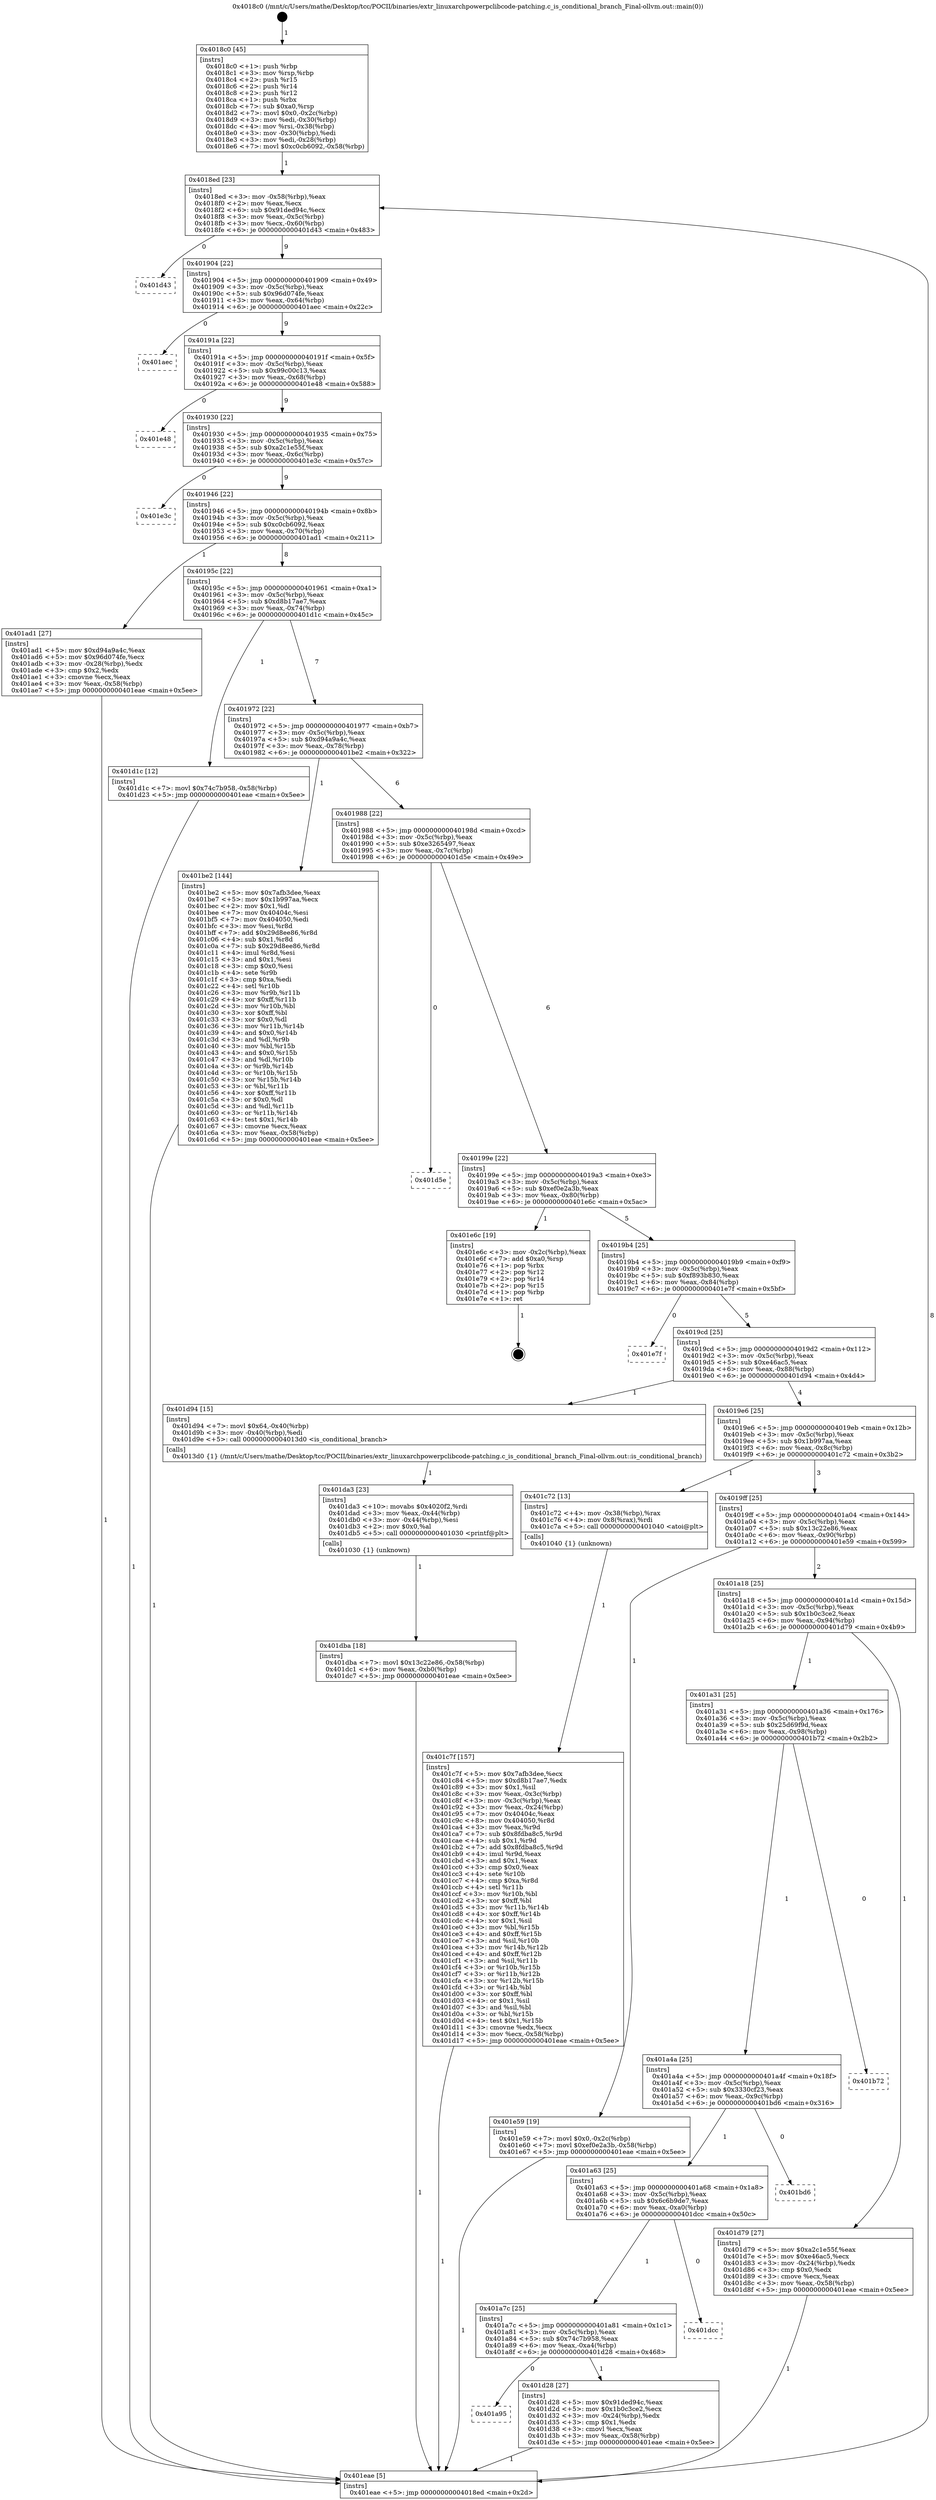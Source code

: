 digraph "0x4018c0" {
  label = "0x4018c0 (/mnt/c/Users/mathe/Desktop/tcc/POCII/binaries/extr_linuxarchpowerpclibcode-patching.c_is_conditional_branch_Final-ollvm.out::main(0))"
  labelloc = "t"
  node[shape=record]

  Entry [label="",width=0.3,height=0.3,shape=circle,fillcolor=black,style=filled]
  "0x4018ed" [label="{
     0x4018ed [23]\l
     | [instrs]\l
     &nbsp;&nbsp;0x4018ed \<+3\>: mov -0x58(%rbp),%eax\l
     &nbsp;&nbsp;0x4018f0 \<+2\>: mov %eax,%ecx\l
     &nbsp;&nbsp;0x4018f2 \<+6\>: sub $0x91ded94c,%ecx\l
     &nbsp;&nbsp;0x4018f8 \<+3\>: mov %eax,-0x5c(%rbp)\l
     &nbsp;&nbsp;0x4018fb \<+3\>: mov %ecx,-0x60(%rbp)\l
     &nbsp;&nbsp;0x4018fe \<+6\>: je 0000000000401d43 \<main+0x483\>\l
  }"]
  "0x401d43" [label="{
     0x401d43\l
  }", style=dashed]
  "0x401904" [label="{
     0x401904 [22]\l
     | [instrs]\l
     &nbsp;&nbsp;0x401904 \<+5\>: jmp 0000000000401909 \<main+0x49\>\l
     &nbsp;&nbsp;0x401909 \<+3\>: mov -0x5c(%rbp),%eax\l
     &nbsp;&nbsp;0x40190c \<+5\>: sub $0x96d074fe,%eax\l
     &nbsp;&nbsp;0x401911 \<+3\>: mov %eax,-0x64(%rbp)\l
     &nbsp;&nbsp;0x401914 \<+6\>: je 0000000000401aec \<main+0x22c\>\l
  }"]
  Exit [label="",width=0.3,height=0.3,shape=circle,fillcolor=black,style=filled,peripheries=2]
  "0x401aec" [label="{
     0x401aec\l
  }", style=dashed]
  "0x40191a" [label="{
     0x40191a [22]\l
     | [instrs]\l
     &nbsp;&nbsp;0x40191a \<+5\>: jmp 000000000040191f \<main+0x5f\>\l
     &nbsp;&nbsp;0x40191f \<+3\>: mov -0x5c(%rbp),%eax\l
     &nbsp;&nbsp;0x401922 \<+5\>: sub $0x99c00c13,%eax\l
     &nbsp;&nbsp;0x401927 \<+3\>: mov %eax,-0x68(%rbp)\l
     &nbsp;&nbsp;0x40192a \<+6\>: je 0000000000401e48 \<main+0x588\>\l
  }"]
  "0x401dba" [label="{
     0x401dba [18]\l
     | [instrs]\l
     &nbsp;&nbsp;0x401dba \<+7\>: movl $0x13c22e86,-0x58(%rbp)\l
     &nbsp;&nbsp;0x401dc1 \<+6\>: mov %eax,-0xb0(%rbp)\l
     &nbsp;&nbsp;0x401dc7 \<+5\>: jmp 0000000000401eae \<main+0x5ee\>\l
  }"]
  "0x401e48" [label="{
     0x401e48\l
  }", style=dashed]
  "0x401930" [label="{
     0x401930 [22]\l
     | [instrs]\l
     &nbsp;&nbsp;0x401930 \<+5\>: jmp 0000000000401935 \<main+0x75\>\l
     &nbsp;&nbsp;0x401935 \<+3\>: mov -0x5c(%rbp),%eax\l
     &nbsp;&nbsp;0x401938 \<+5\>: sub $0xa2c1e55f,%eax\l
     &nbsp;&nbsp;0x40193d \<+3\>: mov %eax,-0x6c(%rbp)\l
     &nbsp;&nbsp;0x401940 \<+6\>: je 0000000000401e3c \<main+0x57c\>\l
  }"]
  "0x401da3" [label="{
     0x401da3 [23]\l
     | [instrs]\l
     &nbsp;&nbsp;0x401da3 \<+10\>: movabs $0x4020f2,%rdi\l
     &nbsp;&nbsp;0x401dad \<+3\>: mov %eax,-0x44(%rbp)\l
     &nbsp;&nbsp;0x401db0 \<+3\>: mov -0x44(%rbp),%esi\l
     &nbsp;&nbsp;0x401db3 \<+2\>: mov $0x0,%al\l
     &nbsp;&nbsp;0x401db5 \<+5\>: call 0000000000401030 \<printf@plt\>\l
     | [calls]\l
     &nbsp;&nbsp;0x401030 \{1\} (unknown)\l
  }"]
  "0x401e3c" [label="{
     0x401e3c\l
  }", style=dashed]
  "0x401946" [label="{
     0x401946 [22]\l
     | [instrs]\l
     &nbsp;&nbsp;0x401946 \<+5\>: jmp 000000000040194b \<main+0x8b\>\l
     &nbsp;&nbsp;0x40194b \<+3\>: mov -0x5c(%rbp),%eax\l
     &nbsp;&nbsp;0x40194e \<+5\>: sub $0xc0cb6092,%eax\l
     &nbsp;&nbsp;0x401953 \<+3\>: mov %eax,-0x70(%rbp)\l
     &nbsp;&nbsp;0x401956 \<+6\>: je 0000000000401ad1 \<main+0x211\>\l
  }"]
  "0x401a95" [label="{
     0x401a95\l
  }", style=dashed]
  "0x401ad1" [label="{
     0x401ad1 [27]\l
     | [instrs]\l
     &nbsp;&nbsp;0x401ad1 \<+5\>: mov $0xd94a9a4c,%eax\l
     &nbsp;&nbsp;0x401ad6 \<+5\>: mov $0x96d074fe,%ecx\l
     &nbsp;&nbsp;0x401adb \<+3\>: mov -0x28(%rbp),%edx\l
     &nbsp;&nbsp;0x401ade \<+3\>: cmp $0x2,%edx\l
     &nbsp;&nbsp;0x401ae1 \<+3\>: cmovne %ecx,%eax\l
     &nbsp;&nbsp;0x401ae4 \<+3\>: mov %eax,-0x58(%rbp)\l
     &nbsp;&nbsp;0x401ae7 \<+5\>: jmp 0000000000401eae \<main+0x5ee\>\l
  }"]
  "0x40195c" [label="{
     0x40195c [22]\l
     | [instrs]\l
     &nbsp;&nbsp;0x40195c \<+5\>: jmp 0000000000401961 \<main+0xa1\>\l
     &nbsp;&nbsp;0x401961 \<+3\>: mov -0x5c(%rbp),%eax\l
     &nbsp;&nbsp;0x401964 \<+5\>: sub $0xd8b17ae7,%eax\l
     &nbsp;&nbsp;0x401969 \<+3\>: mov %eax,-0x74(%rbp)\l
     &nbsp;&nbsp;0x40196c \<+6\>: je 0000000000401d1c \<main+0x45c\>\l
  }"]
  "0x401eae" [label="{
     0x401eae [5]\l
     | [instrs]\l
     &nbsp;&nbsp;0x401eae \<+5\>: jmp 00000000004018ed \<main+0x2d\>\l
  }"]
  "0x4018c0" [label="{
     0x4018c0 [45]\l
     | [instrs]\l
     &nbsp;&nbsp;0x4018c0 \<+1\>: push %rbp\l
     &nbsp;&nbsp;0x4018c1 \<+3\>: mov %rsp,%rbp\l
     &nbsp;&nbsp;0x4018c4 \<+2\>: push %r15\l
     &nbsp;&nbsp;0x4018c6 \<+2\>: push %r14\l
     &nbsp;&nbsp;0x4018c8 \<+2\>: push %r12\l
     &nbsp;&nbsp;0x4018ca \<+1\>: push %rbx\l
     &nbsp;&nbsp;0x4018cb \<+7\>: sub $0xa0,%rsp\l
     &nbsp;&nbsp;0x4018d2 \<+7\>: movl $0x0,-0x2c(%rbp)\l
     &nbsp;&nbsp;0x4018d9 \<+3\>: mov %edi,-0x30(%rbp)\l
     &nbsp;&nbsp;0x4018dc \<+4\>: mov %rsi,-0x38(%rbp)\l
     &nbsp;&nbsp;0x4018e0 \<+3\>: mov -0x30(%rbp),%edi\l
     &nbsp;&nbsp;0x4018e3 \<+3\>: mov %edi,-0x28(%rbp)\l
     &nbsp;&nbsp;0x4018e6 \<+7\>: movl $0xc0cb6092,-0x58(%rbp)\l
  }"]
  "0x401d28" [label="{
     0x401d28 [27]\l
     | [instrs]\l
     &nbsp;&nbsp;0x401d28 \<+5\>: mov $0x91ded94c,%eax\l
     &nbsp;&nbsp;0x401d2d \<+5\>: mov $0x1b0c3ce2,%ecx\l
     &nbsp;&nbsp;0x401d32 \<+3\>: mov -0x24(%rbp),%edx\l
     &nbsp;&nbsp;0x401d35 \<+3\>: cmp $0x1,%edx\l
     &nbsp;&nbsp;0x401d38 \<+3\>: cmovl %ecx,%eax\l
     &nbsp;&nbsp;0x401d3b \<+3\>: mov %eax,-0x58(%rbp)\l
     &nbsp;&nbsp;0x401d3e \<+5\>: jmp 0000000000401eae \<main+0x5ee\>\l
  }"]
  "0x401d1c" [label="{
     0x401d1c [12]\l
     | [instrs]\l
     &nbsp;&nbsp;0x401d1c \<+7\>: movl $0x74c7b958,-0x58(%rbp)\l
     &nbsp;&nbsp;0x401d23 \<+5\>: jmp 0000000000401eae \<main+0x5ee\>\l
  }"]
  "0x401972" [label="{
     0x401972 [22]\l
     | [instrs]\l
     &nbsp;&nbsp;0x401972 \<+5\>: jmp 0000000000401977 \<main+0xb7\>\l
     &nbsp;&nbsp;0x401977 \<+3\>: mov -0x5c(%rbp),%eax\l
     &nbsp;&nbsp;0x40197a \<+5\>: sub $0xd94a9a4c,%eax\l
     &nbsp;&nbsp;0x40197f \<+3\>: mov %eax,-0x78(%rbp)\l
     &nbsp;&nbsp;0x401982 \<+6\>: je 0000000000401be2 \<main+0x322\>\l
  }"]
  "0x401a7c" [label="{
     0x401a7c [25]\l
     | [instrs]\l
     &nbsp;&nbsp;0x401a7c \<+5\>: jmp 0000000000401a81 \<main+0x1c1\>\l
     &nbsp;&nbsp;0x401a81 \<+3\>: mov -0x5c(%rbp),%eax\l
     &nbsp;&nbsp;0x401a84 \<+5\>: sub $0x74c7b958,%eax\l
     &nbsp;&nbsp;0x401a89 \<+6\>: mov %eax,-0xa4(%rbp)\l
     &nbsp;&nbsp;0x401a8f \<+6\>: je 0000000000401d28 \<main+0x468\>\l
  }"]
  "0x401be2" [label="{
     0x401be2 [144]\l
     | [instrs]\l
     &nbsp;&nbsp;0x401be2 \<+5\>: mov $0x7afb3dee,%eax\l
     &nbsp;&nbsp;0x401be7 \<+5\>: mov $0x1b997aa,%ecx\l
     &nbsp;&nbsp;0x401bec \<+2\>: mov $0x1,%dl\l
     &nbsp;&nbsp;0x401bee \<+7\>: mov 0x40404c,%esi\l
     &nbsp;&nbsp;0x401bf5 \<+7\>: mov 0x404050,%edi\l
     &nbsp;&nbsp;0x401bfc \<+3\>: mov %esi,%r8d\l
     &nbsp;&nbsp;0x401bff \<+7\>: add $0x29d8ee86,%r8d\l
     &nbsp;&nbsp;0x401c06 \<+4\>: sub $0x1,%r8d\l
     &nbsp;&nbsp;0x401c0a \<+7\>: sub $0x29d8ee86,%r8d\l
     &nbsp;&nbsp;0x401c11 \<+4\>: imul %r8d,%esi\l
     &nbsp;&nbsp;0x401c15 \<+3\>: and $0x1,%esi\l
     &nbsp;&nbsp;0x401c18 \<+3\>: cmp $0x0,%esi\l
     &nbsp;&nbsp;0x401c1b \<+4\>: sete %r9b\l
     &nbsp;&nbsp;0x401c1f \<+3\>: cmp $0xa,%edi\l
     &nbsp;&nbsp;0x401c22 \<+4\>: setl %r10b\l
     &nbsp;&nbsp;0x401c26 \<+3\>: mov %r9b,%r11b\l
     &nbsp;&nbsp;0x401c29 \<+4\>: xor $0xff,%r11b\l
     &nbsp;&nbsp;0x401c2d \<+3\>: mov %r10b,%bl\l
     &nbsp;&nbsp;0x401c30 \<+3\>: xor $0xff,%bl\l
     &nbsp;&nbsp;0x401c33 \<+3\>: xor $0x0,%dl\l
     &nbsp;&nbsp;0x401c36 \<+3\>: mov %r11b,%r14b\l
     &nbsp;&nbsp;0x401c39 \<+4\>: and $0x0,%r14b\l
     &nbsp;&nbsp;0x401c3d \<+3\>: and %dl,%r9b\l
     &nbsp;&nbsp;0x401c40 \<+3\>: mov %bl,%r15b\l
     &nbsp;&nbsp;0x401c43 \<+4\>: and $0x0,%r15b\l
     &nbsp;&nbsp;0x401c47 \<+3\>: and %dl,%r10b\l
     &nbsp;&nbsp;0x401c4a \<+3\>: or %r9b,%r14b\l
     &nbsp;&nbsp;0x401c4d \<+3\>: or %r10b,%r15b\l
     &nbsp;&nbsp;0x401c50 \<+3\>: xor %r15b,%r14b\l
     &nbsp;&nbsp;0x401c53 \<+3\>: or %bl,%r11b\l
     &nbsp;&nbsp;0x401c56 \<+4\>: xor $0xff,%r11b\l
     &nbsp;&nbsp;0x401c5a \<+3\>: or $0x0,%dl\l
     &nbsp;&nbsp;0x401c5d \<+3\>: and %dl,%r11b\l
     &nbsp;&nbsp;0x401c60 \<+3\>: or %r11b,%r14b\l
     &nbsp;&nbsp;0x401c63 \<+4\>: test $0x1,%r14b\l
     &nbsp;&nbsp;0x401c67 \<+3\>: cmovne %ecx,%eax\l
     &nbsp;&nbsp;0x401c6a \<+3\>: mov %eax,-0x58(%rbp)\l
     &nbsp;&nbsp;0x401c6d \<+5\>: jmp 0000000000401eae \<main+0x5ee\>\l
  }"]
  "0x401988" [label="{
     0x401988 [22]\l
     | [instrs]\l
     &nbsp;&nbsp;0x401988 \<+5\>: jmp 000000000040198d \<main+0xcd\>\l
     &nbsp;&nbsp;0x40198d \<+3\>: mov -0x5c(%rbp),%eax\l
     &nbsp;&nbsp;0x401990 \<+5\>: sub $0xe3265497,%eax\l
     &nbsp;&nbsp;0x401995 \<+3\>: mov %eax,-0x7c(%rbp)\l
     &nbsp;&nbsp;0x401998 \<+6\>: je 0000000000401d5e \<main+0x49e\>\l
  }"]
  "0x401dcc" [label="{
     0x401dcc\l
  }", style=dashed]
  "0x401d5e" [label="{
     0x401d5e\l
  }", style=dashed]
  "0x40199e" [label="{
     0x40199e [22]\l
     | [instrs]\l
     &nbsp;&nbsp;0x40199e \<+5\>: jmp 00000000004019a3 \<main+0xe3\>\l
     &nbsp;&nbsp;0x4019a3 \<+3\>: mov -0x5c(%rbp),%eax\l
     &nbsp;&nbsp;0x4019a6 \<+5\>: sub $0xef0e2a3b,%eax\l
     &nbsp;&nbsp;0x4019ab \<+3\>: mov %eax,-0x80(%rbp)\l
     &nbsp;&nbsp;0x4019ae \<+6\>: je 0000000000401e6c \<main+0x5ac\>\l
  }"]
  "0x401a63" [label="{
     0x401a63 [25]\l
     | [instrs]\l
     &nbsp;&nbsp;0x401a63 \<+5\>: jmp 0000000000401a68 \<main+0x1a8\>\l
     &nbsp;&nbsp;0x401a68 \<+3\>: mov -0x5c(%rbp),%eax\l
     &nbsp;&nbsp;0x401a6b \<+5\>: sub $0x6c6b9de7,%eax\l
     &nbsp;&nbsp;0x401a70 \<+6\>: mov %eax,-0xa0(%rbp)\l
     &nbsp;&nbsp;0x401a76 \<+6\>: je 0000000000401dcc \<main+0x50c\>\l
  }"]
  "0x401e6c" [label="{
     0x401e6c [19]\l
     | [instrs]\l
     &nbsp;&nbsp;0x401e6c \<+3\>: mov -0x2c(%rbp),%eax\l
     &nbsp;&nbsp;0x401e6f \<+7\>: add $0xa0,%rsp\l
     &nbsp;&nbsp;0x401e76 \<+1\>: pop %rbx\l
     &nbsp;&nbsp;0x401e77 \<+2\>: pop %r12\l
     &nbsp;&nbsp;0x401e79 \<+2\>: pop %r14\l
     &nbsp;&nbsp;0x401e7b \<+2\>: pop %r15\l
     &nbsp;&nbsp;0x401e7d \<+1\>: pop %rbp\l
     &nbsp;&nbsp;0x401e7e \<+1\>: ret\l
  }"]
  "0x4019b4" [label="{
     0x4019b4 [25]\l
     | [instrs]\l
     &nbsp;&nbsp;0x4019b4 \<+5\>: jmp 00000000004019b9 \<main+0xf9\>\l
     &nbsp;&nbsp;0x4019b9 \<+3\>: mov -0x5c(%rbp),%eax\l
     &nbsp;&nbsp;0x4019bc \<+5\>: sub $0xf893b830,%eax\l
     &nbsp;&nbsp;0x4019c1 \<+6\>: mov %eax,-0x84(%rbp)\l
     &nbsp;&nbsp;0x4019c7 \<+6\>: je 0000000000401e7f \<main+0x5bf\>\l
  }"]
  "0x401bd6" [label="{
     0x401bd6\l
  }", style=dashed]
  "0x401e7f" [label="{
     0x401e7f\l
  }", style=dashed]
  "0x4019cd" [label="{
     0x4019cd [25]\l
     | [instrs]\l
     &nbsp;&nbsp;0x4019cd \<+5\>: jmp 00000000004019d2 \<main+0x112\>\l
     &nbsp;&nbsp;0x4019d2 \<+3\>: mov -0x5c(%rbp),%eax\l
     &nbsp;&nbsp;0x4019d5 \<+5\>: sub $0xe46ac5,%eax\l
     &nbsp;&nbsp;0x4019da \<+6\>: mov %eax,-0x88(%rbp)\l
     &nbsp;&nbsp;0x4019e0 \<+6\>: je 0000000000401d94 \<main+0x4d4\>\l
  }"]
  "0x401a4a" [label="{
     0x401a4a [25]\l
     | [instrs]\l
     &nbsp;&nbsp;0x401a4a \<+5\>: jmp 0000000000401a4f \<main+0x18f\>\l
     &nbsp;&nbsp;0x401a4f \<+3\>: mov -0x5c(%rbp),%eax\l
     &nbsp;&nbsp;0x401a52 \<+5\>: sub $0x3330cf23,%eax\l
     &nbsp;&nbsp;0x401a57 \<+6\>: mov %eax,-0x9c(%rbp)\l
     &nbsp;&nbsp;0x401a5d \<+6\>: je 0000000000401bd6 \<main+0x316\>\l
  }"]
  "0x401d94" [label="{
     0x401d94 [15]\l
     | [instrs]\l
     &nbsp;&nbsp;0x401d94 \<+7\>: movl $0x64,-0x40(%rbp)\l
     &nbsp;&nbsp;0x401d9b \<+3\>: mov -0x40(%rbp),%edi\l
     &nbsp;&nbsp;0x401d9e \<+5\>: call 00000000004013d0 \<is_conditional_branch\>\l
     | [calls]\l
     &nbsp;&nbsp;0x4013d0 \{1\} (/mnt/c/Users/mathe/Desktop/tcc/POCII/binaries/extr_linuxarchpowerpclibcode-patching.c_is_conditional_branch_Final-ollvm.out::is_conditional_branch)\l
  }"]
  "0x4019e6" [label="{
     0x4019e6 [25]\l
     | [instrs]\l
     &nbsp;&nbsp;0x4019e6 \<+5\>: jmp 00000000004019eb \<main+0x12b\>\l
     &nbsp;&nbsp;0x4019eb \<+3\>: mov -0x5c(%rbp),%eax\l
     &nbsp;&nbsp;0x4019ee \<+5\>: sub $0x1b997aa,%eax\l
     &nbsp;&nbsp;0x4019f3 \<+6\>: mov %eax,-0x8c(%rbp)\l
     &nbsp;&nbsp;0x4019f9 \<+6\>: je 0000000000401c72 \<main+0x3b2\>\l
  }"]
  "0x401b72" [label="{
     0x401b72\l
  }", style=dashed]
  "0x401c72" [label="{
     0x401c72 [13]\l
     | [instrs]\l
     &nbsp;&nbsp;0x401c72 \<+4\>: mov -0x38(%rbp),%rax\l
     &nbsp;&nbsp;0x401c76 \<+4\>: mov 0x8(%rax),%rdi\l
     &nbsp;&nbsp;0x401c7a \<+5\>: call 0000000000401040 \<atoi@plt\>\l
     | [calls]\l
     &nbsp;&nbsp;0x401040 \{1\} (unknown)\l
  }"]
  "0x4019ff" [label="{
     0x4019ff [25]\l
     | [instrs]\l
     &nbsp;&nbsp;0x4019ff \<+5\>: jmp 0000000000401a04 \<main+0x144\>\l
     &nbsp;&nbsp;0x401a04 \<+3\>: mov -0x5c(%rbp),%eax\l
     &nbsp;&nbsp;0x401a07 \<+5\>: sub $0x13c22e86,%eax\l
     &nbsp;&nbsp;0x401a0c \<+6\>: mov %eax,-0x90(%rbp)\l
     &nbsp;&nbsp;0x401a12 \<+6\>: je 0000000000401e59 \<main+0x599\>\l
  }"]
  "0x401c7f" [label="{
     0x401c7f [157]\l
     | [instrs]\l
     &nbsp;&nbsp;0x401c7f \<+5\>: mov $0x7afb3dee,%ecx\l
     &nbsp;&nbsp;0x401c84 \<+5\>: mov $0xd8b17ae7,%edx\l
     &nbsp;&nbsp;0x401c89 \<+3\>: mov $0x1,%sil\l
     &nbsp;&nbsp;0x401c8c \<+3\>: mov %eax,-0x3c(%rbp)\l
     &nbsp;&nbsp;0x401c8f \<+3\>: mov -0x3c(%rbp),%eax\l
     &nbsp;&nbsp;0x401c92 \<+3\>: mov %eax,-0x24(%rbp)\l
     &nbsp;&nbsp;0x401c95 \<+7\>: mov 0x40404c,%eax\l
     &nbsp;&nbsp;0x401c9c \<+8\>: mov 0x404050,%r8d\l
     &nbsp;&nbsp;0x401ca4 \<+3\>: mov %eax,%r9d\l
     &nbsp;&nbsp;0x401ca7 \<+7\>: sub $0x8fdba8c5,%r9d\l
     &nbsp;&nbsp;0x401cae \<+4\>: sub $0x1,%r9d\l
     &nbsp;&nbsp;0x401cb2 \<+7\>: add $0x8fdba8c5,%r9d\l
     &nbsp;&nbsp;0x401cb9 \<+4\>: imul %r9d,%eax\l
     &nbsp;&nbsp;0x401cbd \<+3\>: and $0x1,%eax\l
     &nbsp;&nbsp;0x401cc0 \<+3\>: cmp $0x0,%eax\l
     &nbsp;&nbsp;0x401cc3 \<+4\>: sete %r10b\l
     &nbsp;&nbsp;0x401cc7 \<+4\>: cmp $0xa,%r8d\l
     &nbsp;&nbsp;0x401ccb \<+4\>: setl %r11b\l
     &nbsp;&nbsp;0x401ccf \<+3\>: mov %r10b,%bl\l
     &nbsp;&nbsp;0x401cd2 \<+3\>: xor $0xff,%bl\l
     &nbsp;&nbsp;0x401cd5 \<+3\>: mov %r11b,%r14b\l
     &nbsp;&nbsp;0x401cd8 \<+4\>: xor $0xff,%r14b\l
     &nbsp;&nbsp;0x401cdc \<+4\>: xor $0x1,%sil\l
     &nbsp;&nbsp;0x401ce0 \<+3\>: mov %bl,%r15b\l
     &nbsp;&nbsp;0x401ce3 \<+4\>: and $0xff,%r15b\l
     &nbsp;&nbsp;0x401ce7 \<+3\>: and %sil,%r10b\l
     &nbsp;&nbsp;0x401cea \<+3\>: mov %r14b,%r12b\l
     &nbsp;&nbsp;0x401ced \<+4\>: and $0xff,%r12b\l
     &nbsp;&nbsp;0x401cf1 \<+3\>: and %sil,%r11b\l
     &nbsp;&nbsp;0x401cf4 \<+3\>: or %r10b,%r15b\l
     &nbsp;&nbsp;0x401cf7 \<+3\>: or %r11b,%r12b\l
     &nbsp;&nbsp;0x401cfa \<+3\>: xor %r12b,%r15b\l
     &nbsp;&nbsp;0x401cfd \<+3\>: or %r14b,%bl\l
     &nbsp;&nbsp;0x401d00 \<+3\>: xor $0xff,%bl\l
     &nbsp;&nbsp;0x401d03 \<+4\>: or $0x1,%sil\l
     &nbsp;&nbsp;0x401d07 \<+3\>: and %sil,%bl\l
     &nbsp;&nbsp;0x401d0a \<+3\>: or %bl,%r15b\l
     &nbsp;&nbsp;0x401d0d \<+4\>: test $0x1,%r15b\l
     &nbsp;&nbsp;0x401d11 \<+3\>: cmovne %edx,%ecx\l
     &nbsp;&nbsp;0x401d14 \<+3\>: mov %ecx,-0x58(%rbp)\l
     &nbsp;&nbsp;0x401d17 \<+5\>: jmp 0000000000401eae \<main+0x5ee\>\l
  }"]
  "0x401a31" [label="{
     0x401a31 [25]\l
     | [instrs]\l
     &nbsp;&nbsp;0x401a31 \<+5\>: jmp 0000000000401a36 \<main+0x176\>\l
     &nbsp;&nbsp;0x401a36 \<+3\>: mov -0x5c(%rbp),%eax\l
     &nbsp;&nbsp;0x401a39 \<+5\>: sub $0x25d69f9d,%eax\l
     &nbsp;&nbsp;0x401a3e \<+6\>: mov %eax,-0x98(%rbp)\l
     &nbsp;&nbsp;0x401a44 \<+6\>: je 0000000000401b72 \<main+0x2b2\>\l
  }"]
  "0x401e59" [label="{
     0x401e59 [19]\l
     | [instrs]\l
     &nbsp;&nbsp;0x401e59 \<+7\>: movl $0x0,-0x2c(%rbp)\l
     &nbsp;&nbsp;0x401e60 \<+7\>: movl $0xef0e2a3b,-0x58(%rbp)\l
     &nbsp;&nbsp;0x401e67 \<+5\>: jmp 0000000000401eae \<main+0x5ee\>\l
  }"]
  "0x401a18" [label="{
     0x401a18 [25]\l
     | [instrs]\l
     &nbsp;&nbsp;0x401a18 \<+5\>: jmp 0000000000401a1d \<main+0x15d\>\l
     &nbsp;&nbsp;0x401a1d \<+3\>: mov -0x5c(%rbp),%eax\l
     &nbsp;&nbsp;0x401a20 \<+5\>: sub $0x1b0c3ce2,%eax\l
     &nbsp;&nbsp;0x401a25 \<+6\>: mov %eax,-0x94(%rbp)\l
     &nbsp;&nbsp;0x401a2b \<+6\>: je 0000000000401d79 \<main+0x4b9\>\l
  }"]
  "0x401d79" [label="{
     0x401d79 [27]\l
     | [instrs]\l
     &nbsp;&nbsp;0x401d79 \<+5\>: mov $0xa2c1e55f,%eax\l
     &nbsp;&nbsp;0x401d7e \<+5\>: mov $0xe46ac5,%ecx\l
     &nbsp;&nbsp;0x401d83 \<+3\>: mov -0x24(%rbp),%edx\l
     &nbsp;&nbsp;0x401d86 \<+3\>: cmp $0x0,%edx\l
     &nbsp;&nbsp;0x401d89 \<+3\>: cmove %ecx,%eax\l
     &nbsp;&nbsp;0x401d8c \<+3\>: mov %eax,-0x58(%rbp)\l
     &nbsp;&nbsp;0x401d8f \<+5\>: jmp 0000000000401eae \<main+0x5ee\>\l
  }"]
  Entry -> "0x4018c0" [label=" 1"]
  "0x4018ed" -> "0x401d43" [label=" 0"]
  "0x4018ed" -> "0x401904" [label=" 9"]
  "0x401e6c" -> Exit [label=" 1"]
  "0x401904" -> "0x401aec" [label=" 0"]
  "0x401904" -> "0x40191a" [label=" 9"]
  "0x401e59" -> "0x401eae" [label=" 1"]
  "0x40191a" -> "0x401e48" [label=" 0"]
  "0x40191a" -> "0x401930" [label=" 9"]
  "0x401dba" -> "0x401eae" [label=" 1"]
  "0x401930" -> "0x401e3c" [label=" 0"]
  "0x401930" -> "0x401946" [label=" 9"]
  "0x401da3" -> "0x401dba" [label=" 1"]
  "0x401946" -> "0x401ad1" [label=" 1"]
  "0x401946" -> "0x40195c" [label=" 8"]
  "0x401ad1" -> "0x401eae" [label=" 1"]
  "0x4018c0" -> "0x4018ed" [label=" 1"]
  "0x401eae" -> "0x4018ed" [label=" 8"]
  "0x401d94" -> "0x401da3" [label=" 1"]
  "0x40195c" -> "0x401d1c" [label=" 1"]
  "0x40195c" -> "0x401972" [label=" 7"]
  "0x401d79" -> "0x401eae" [label=" 1"]
  "0x401972" -> "0x401be2" [label=" 1"]
  "0x401972" -> "0x401988" [label=" 6"]
  "0x401be2" -> "0x401eae" [label=" 1"]
  "0x401a7c" -> "0x401a95" [label=" 0"]
  "0x401988" -> "0x401d5e" [label=" 0"]
  "0x401988" -> "0x40199e" [label=" 6"]
  "0x401a7c" -> "0x401d28" [label=" 1"]
  "0x40199e" -> "0x401e6c" [label=" 1"]
  "0x40199e" -> "0x4019b4" [label=" 5"]
  "0x401a63" -> "0x401a7c" [label=" 1"]
  "0x4019b4" -> "0x401e7f" [label=" 0"]
  "0x4019b4" -> "0x4019cd" [label=" 5"]
  "0x401a63" -> "0x401dcc" [label=" 0"]
  "0x4019cd" -> "0x401d94" [label=" 1"]
  "0x4019cd" -> "0x4019e6" [label=" 4"]
  "0x401a4a" -> "0x401a63" [label=" 1"]
  "0x4019e6" -> "0x401c72" [label=" 1"]
  "0x4019e6" -> "0x4019ff" [label=" 3"]
  "0x401c72" -> "0x401c7f" [label=" 1"]
  "0x401c7f" -> "0x401eae" [label=" 1"]
  "0x401d1c" -> "0x401eae" [label=" 1"]
  "0x401a4a" -> "0x401bd6" [label=" 0"]
  "0x4019ff" -> "0x401e59" [label=" 1"]
  "0x4019ff" -> "0x401a18" [label=" 2"]
  "0x401a31" -> "0x401a4a" [label=" 1"]
  "0x401a18" -> "0x401d79" [label=" 1"]
  "0x401a18" -> "0x401a31" [label=" 1"]
  "0x401d28" -> "0x401eae" [label=" 1"]
  "0x401a31" -> "0x401b72" [label=" 0"]
}
